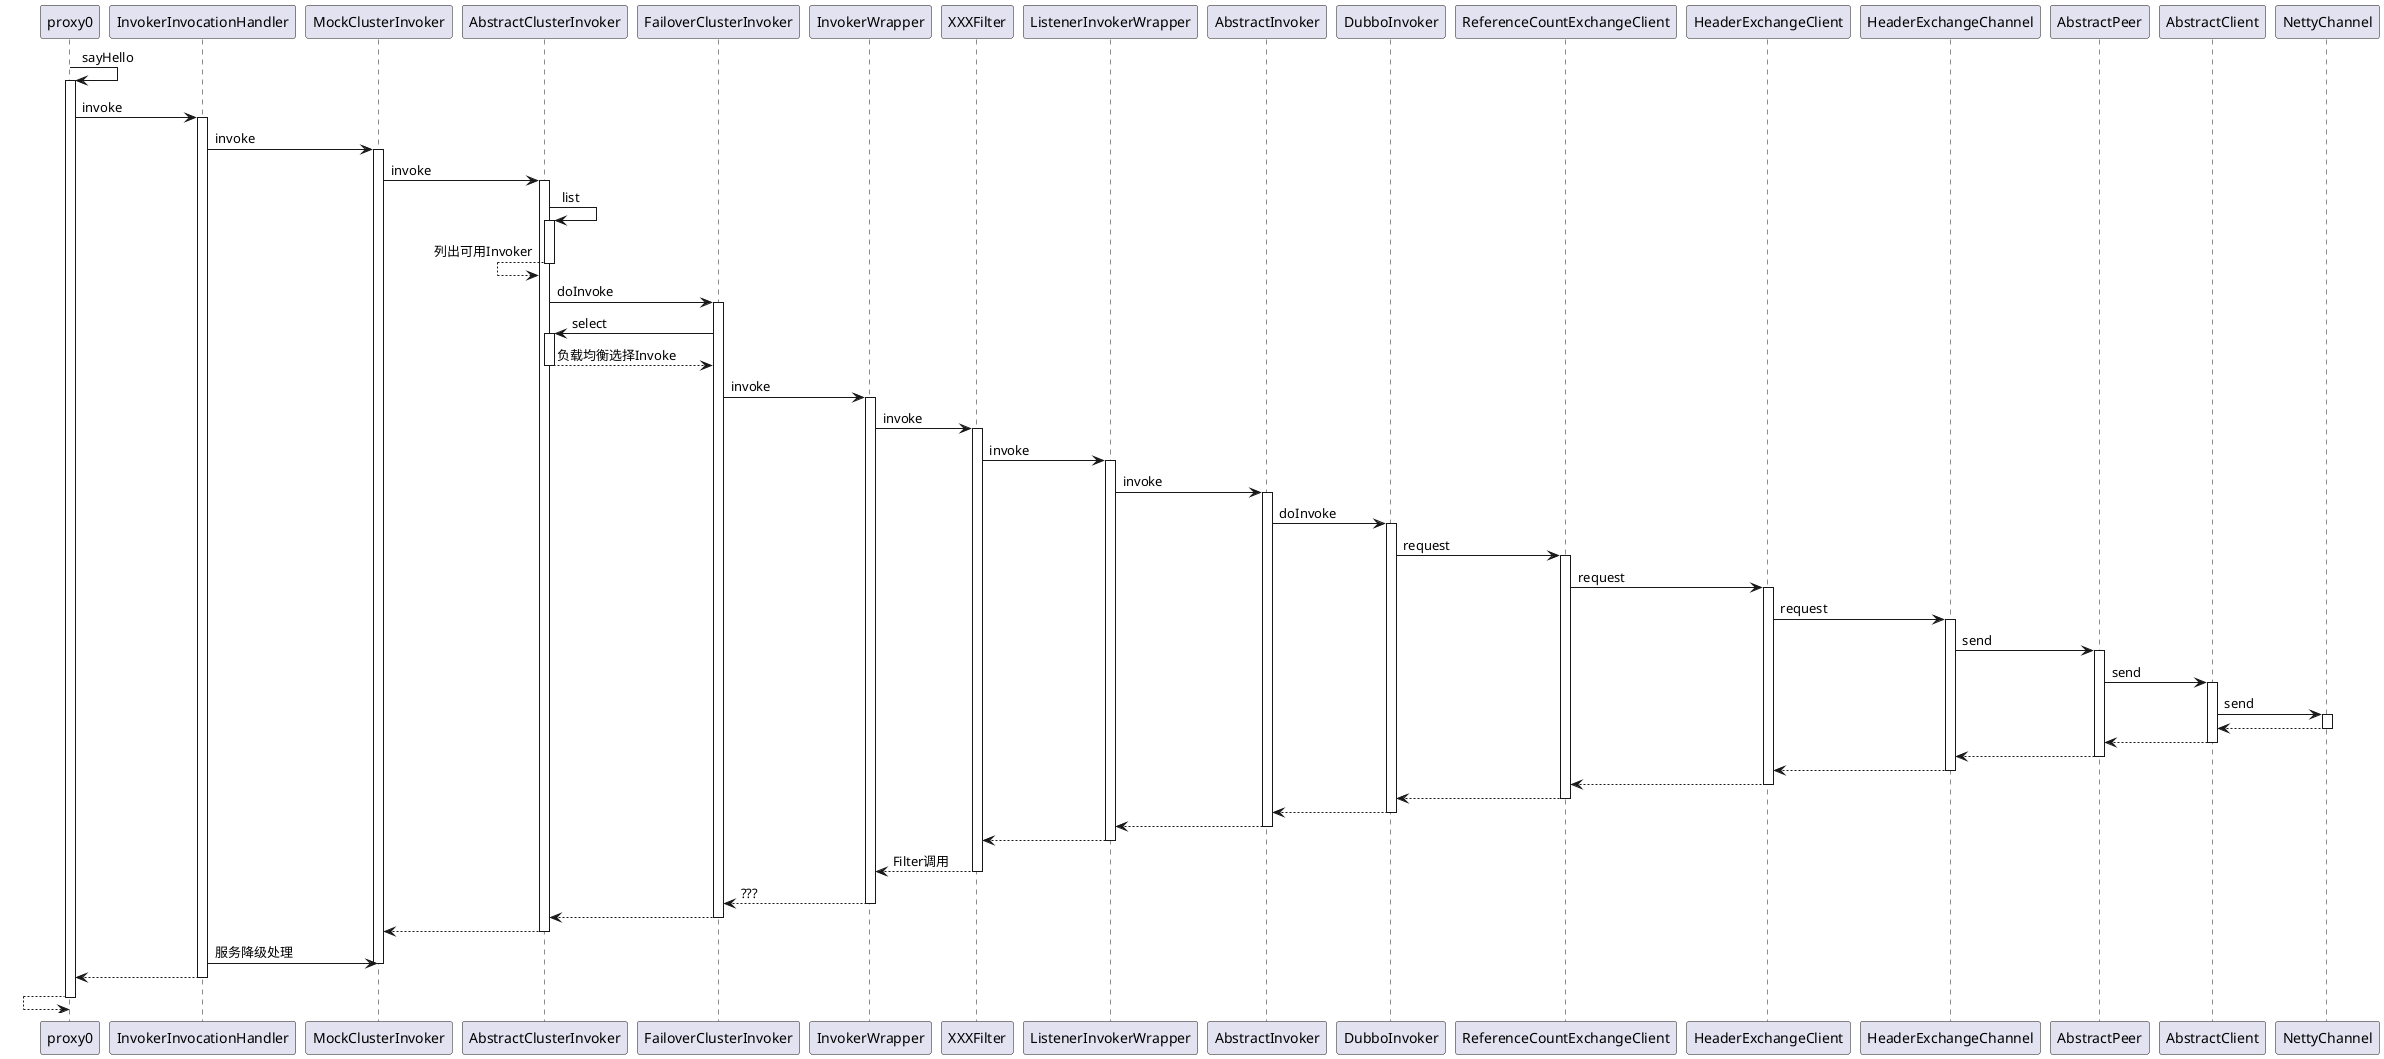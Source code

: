 @startuml

proxy0->proxy0:sayHello
activate proxy0
    proxy0->InvokerInvocationHandler:invoke
    activate InvokerInvocationHandler
        InvokerInvocationHandler->MockClusterInvoker:invoke
        activate MockClusterInvoker
            MockClusterInvoker->AbstractClusterInvoker:invoke
            activate AbstractClusterInvoker
                AbstractClusterInvoker->AbstractClusterInvoker:list
                activate AbstractClusterInvoker

                AbstractClusterInvoker<--AbstractClusterInvoker:列出可用Invoker
                deactivate AbstractClusterInvoker

                AbstractClusterInvoker->FailoverClusterInvoker:doInvoke
                activate FailoverClusterInvoker
                    FailoverClusterInvoker->AbstractClusterInvoker:select
                    activate AbstractClusterInvoker
                    FailoverClusterInvoker<--AbstractClusterInvoker:负载均衡选择Invoke
                    deactivate AbstractClusterInvoker

                    FailoverClusterInvoker->InvokerWrapper:invoke
                    activate InvokerWrapper
                        InvokerWrapper->XXXFilter:invoke
                        activate XXXFilter
                            XXXFilter->ListenerInvokerWrapper:invoke
                            activate ListenerInvokerWrapper
                                ListenerInvokerWrapper->AbstractInvoker:invoke
                                activate AbstractInvoker
                                    AbstractInvoker->DubboInvoker:doInvoke
                                    activate DubboInvoker
                                        DubboInvoker->ReferenceCountExchangeClient:request
                                        activate ReferenceCountExchangeClient
                                            ReferenceCountExchangeClient->HeaderExchangeClient:request
                                            activate HeaderExchangeClient
                                                HeaderExchangeClient->HeaderExchangeChannel:request
                                                activate HeaderExchangeChannel
                                                    HeaderExchangeChannel->AbstractPeer:send
                                                    activate AbstractPeer
                                                        AbstractPeer->AbstractClient:send
                                                        activate AbstractClient
                                                            AbstractClient->NettyChannel:send
                                                            activate NettyChannel
                                                            AbstractClient<--NettyChannel:
                                                            deactivate NettyChannel
                                                        AbstractPeer<--AbstractClient:
                                                        deactivate AbstractClient
                                                    HeaderExchangeChannel<--AbstractPeer:
                                                    deactivate AbstractPeer
                                                HeaderExchangeClient<--HeaderExchangeChannel:
                                                deactivate HeaderExchangeChannel
                                            ReferenceCountExchangeClient<--HeaderExchangeClient:
                                            deactivate HeaderExchangeClient
                                        DubboInvoker<--ReferenceCountExchangeClient:
                                        deactivate ReferenceCountExchangeClient
                                    AbstractInvoker<--DubboInvoker:
                                    deactivate DubboInvoker
                                ListenerInvokerWrapper<--AbstractInvoker:
                                deactivate AbstractInvoker
                            XXXFilter<--ListenerInvokerWrapper:
                            deactivate ListenerInvokerWrapper
                        InvokerWrapper<--XXXFilter:Filter调用
                        deactivate XXXFilter
                    FailoverClusterInvoker<--InvokerWrapper:???
                    deactivate InvokerWrapper

                AbstractClusterInvoker<--FailoverClusterInvoker:
                deactivate FailoverClusterInvoker
            MockClusterInvoker<--AbstractClusterInvoker:
            deactivate AbstractClusterInvoker
        InvokerInvocationHandler->MockClusterInvoker:服务降级处理
        deactivate MockClusterInvoker
    proxy0<--InvokerInvocationHandler:
    deactivate InvokerInvocationHandler
proxy0<--proxy0:
deactivate proxy0

@enduml